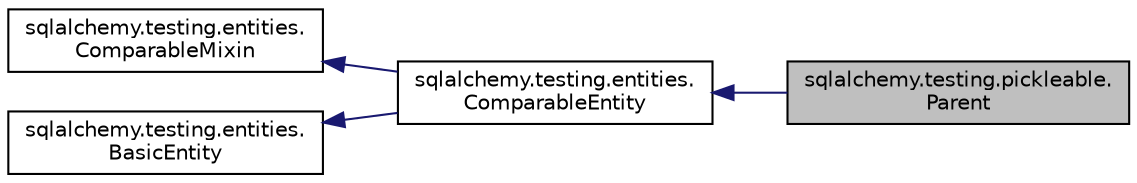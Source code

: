 digraph "sqlalchemy.testing.pickleable.Parent"
{
 // LATEX_PDF_SIZE
  edge [fontname="Helvetica",fontsize="10",labelfontname="Helvetica",labelfontsize="10"];
  node [fontname="Helvetica",fontsize="10",shape=record];
  rankdir="LR";
  Node1 [label="sqlalchemy.testing.pickleable.\lParent",height=0.2,width=0.4,color="black", fillcolor="grey75", style="filled", fontcolor="black",tooltip=" "];
  Node2 -> Node1 [dir="back",color="midnightblue",fontsize="10",style="solid",fontname="Helvetica"];
  Node2 [label="sqlalchemy.testing.entities.\lComparableEntity",height=0.2,width=0.4,color="black", fillcolor="white", style="filled",URL="$classsqlalchemy_1_1testing_1_1entities_1_1ComparableEntity.html",tooltip=" "];
  Node3 -> Node2 [dir="back",color="midnightblue",fontsize="10",style="solid",fontname="Helvetica"];
  Node3 [label="sqlalchemy.testing.entities.\lComparableMixin",height=0.2,width=0.4,color="black", fillcolor="white", style="filled",URL="$classsqlalchemy_1_1testing_1_1entities_1_1ComparableMixin.html",tooltip=" "];
  Node4 -> Node2 [dir="back",color="midnightblue",fontsize="10",style="solid",fontname="Helvetica"];
  Node4 [label="sqlalchemy.testing.entities.\lBasicEntity",height=0.2,width=0.4,color="black", fillcolor="white", style="filled",URL="$classsqlalchemy_1_1testing_1_1entities_1_1BasicEntity.html",tooltip=" "];
}
